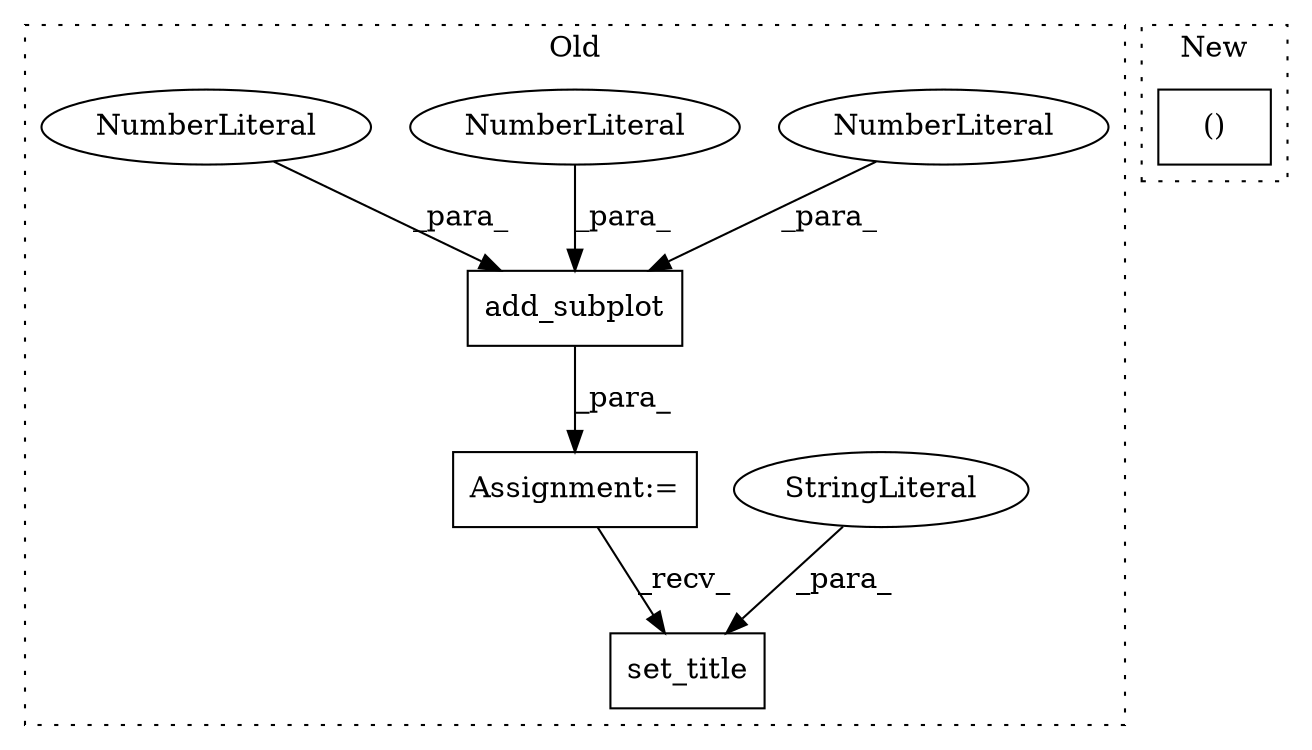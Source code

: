 digraph G {
subgraph cluster0 {
1 [label="set_title" a="32" s="2427,2447" l="10,1" shape="box"];
3 [label="StringLiteral" a="45" s="2437" l="10" shape="ellipse"];
4 [label="Assignment:=" a="7" s="2394" l="1" shape="box"];
5 [label="add_subplot" a="32" s="2399,2416" l="12,1" shape="box"];
6 [label="NumberLiteral" a="34" s="2415" l="1" shape="ellipse"];
7 [label="NumberLiteral" a="34" s="2411" l="1" shape="ellipse"];
8 [label="NumberLiteral" a="34" s="2413" l="1" shape="ellipse"];
label = "Old";
style="dotted";
}
subgraph cluster1 {
2 [label="()" a="106" s="1005" l="41" shape="box"];
label = "New";
style="dotted";
}
3 -> 1 [label="_para_"];
4 -> 1 [label="_recv_"];
5 -> 4 [label="_para_"];
6 -> 5 [label="_para_"];
7 -> 5 [label="_para_"];
8 -> 5 [label="_para_"];
}